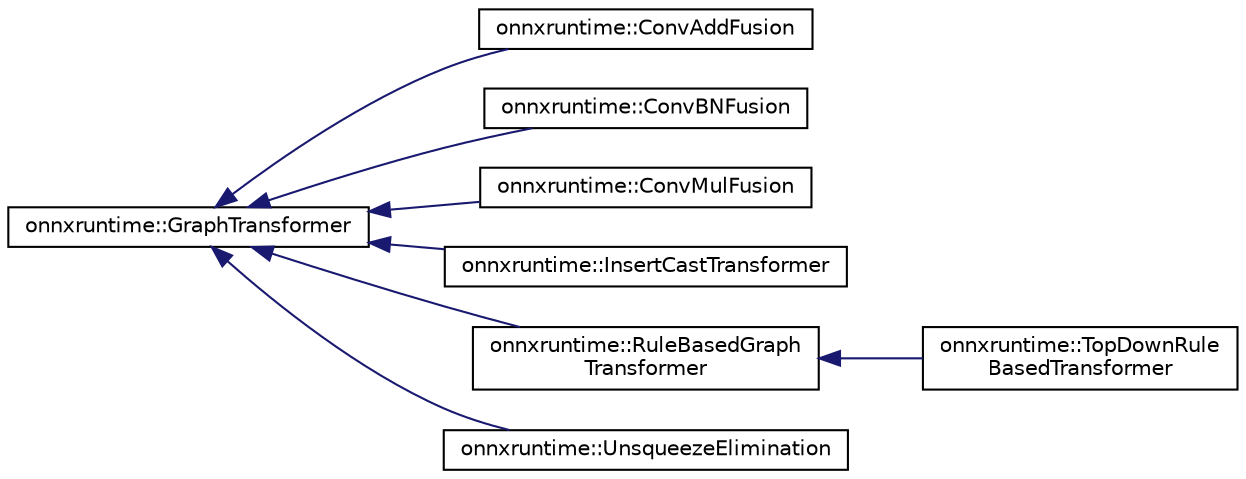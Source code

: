digraph "Graphical Class Hierarchy"
{
  edge [fontname="Helvetica",fontsize="10",labelfontname="Helvetica",labelfontsize="10"];
  node [fontname="Helvetica",fontsize="10",shape=record];
  rankdir="LR";
  Node0 [label="onnxruntime::GraphTransformer",height=0.2,width=0.4,color="black", fillcolor="white", style="filled",URL="$classonnxruntime_1_1GraphTransformer.html"];
  Node0 -> Node1 [dir="back",color="midnightblue",fontsize="10",style="solid",fontname="Helvetica"];
  Node1 [label="onnxruntime::ConvAddFusion",height=0.2,width=0.4,color="black", fillcolor="white", style="filled",URL="$classonnxruntime_1_1ConvAddFusion.html"];
  Node0 -> Node2 [dir="back",color="midnightblue",fontsize="10",style="solid",fontname="Helvetica"];
  Node2 [label="onnxruntime::ConvBNFusion",height=0.2,width=0.4,color="black", fillcolor="white", style="filled",URL="$classonnxruntime_1_1ConvBNFusion.html"];
  Node0 -> Node3 [dir="back",color="midnightblue",fontsize="10",style="solid",fontname="Helvetica"];
  Node3 [label="onnxruntime::ConvMulFusion",height=0.2,width=0.4,color="black", fillcolor="white", style="filled",URL="$classonnxruntime_1_1ConvMulFusion.html"];
  Node0 -> Node4 [dir="back",color="midnightblue",fontsize="10",style="solid",fontname="Helvetica"];
  Node4 [label="onnxruntime::InsertCastTransformer",height=0.2,width=0.4,color="black", fillcolor="white", style="filled",URL="$classonnxruntime_1_1InsertCastTransformer.html"];
  Node0 -> Node5 [dir="back",color="midnightblue",fontsize="10",style="solid",fontname="Helvetica"];
  Node5 [label="onnxruntime::RuleBasedGraph\lTransformer",height=0.2,width=0.4,color="black", fillcolor="white", style="filled",URL="$classonnxruntime_1_1RuleBasedGraphTransformer.html"];
  Node5 -> Node6 [dir="back",color="midnightblue",fontsize="10",style="solid",fontname="Helvetica"];
  Node6 [label="onnxruntime::TopDownRule\lBasedTransformer",height=0.2,width=0.4,color="black", fillcolor="white", style="filled",URL="$classonnxruntime_1_1TopDownRuleBasedTransformer.html"];
  Node0 -> Node7 [dir="back",color="midnightblue",fontsize="10",style="solid",fontname="Helvetica"];
  Node7 [label="onnxruntime::UnsqueezeElimination",height=0.2,width=0.4,color="black", fillcolor="white", style="filled",URL="$classonnxruntime_1_1UnsqueezeElimination.html"];
}
